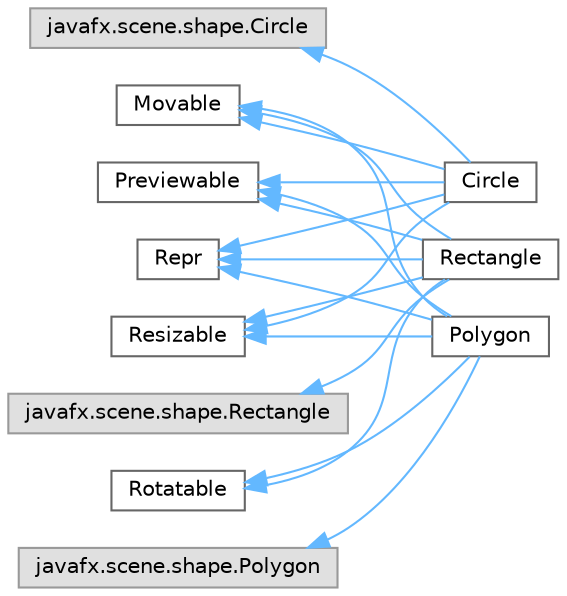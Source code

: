 digraph "Graphical Class Hierarchy"
{
 // LATEX_PDF_SIZE
  bgcolor="transparent";
  edge [fontname=Helvetica,fontsize=10,labelfontname=Helvetica,labelfontsize=10];
  node [fontname=Helvetica,fontsize=10,shape=box,height=0.2,width=0.4];
  rankdir="LR";
  Node0 [id="Node000000",label="javafx.scene.shape.Circle",height=0.2,width=0.4,color="grey60", fillcolor="#E0E0E0", style="filled",tooltip=" "];
  Node0 -> Node1 [id="edge2_Node000000_Node000001",dir="back",color="steelblue1",style="solid",tooltip=" "];
  Node1 [id="Node000001",label="Circle",height=0.2,width=0.4,color="grey40", fillcolor="white", style="filled",URL="$classCircle.html",tooltip=" "];
  Node2 [id="Node000002",label="Movable",height=0.2,width=0.4,color="grey40", fillcolor="white", style="filled",URL="$interfaceMovable.html",tooltip=" "];
  Node2 -> Node1 [id="edge3_Node000002_Node000001",dir="back",color="steelblue1",style="solid",tooltip=" "];
  Node2 -> Node3 [id="edge4_Node000002_Node000003",dir="back",color="steelblue1",style="solid",tooltip=" "];
  Node3 [id="Node000003",label="Polygon",height=0.2,width=0.4,color="grey40", fillcolor="white", style="filled",URL="$classPolygon.html",tooltip=" "];
  Node2 -> Node6 [id="edge5_Node000002_Node000006",dir="back",color="steelblue1",style="solid",tooltip=" "];
  Node6 [id="Node000006",label="Rectangle",height=0.2,width=0.4,color="grey40", fillcolor="white", style="filled",URL="$classRectangle.html",tooltip=" "];
  Node4 [id="Node000004",label="javafx.scene.shape.Polygon",height=0.2,width=0.4,color="grey60", fillcolor="#E0E0E0", style="filled",tooltip=" "];
  Node4 -> Node3 [id="edge6_Node000004_Node000003",dir="back",color="steelblue1",style="solid",tooltip=" "];
  Node5 [id="Node000005",label="Previewable",height=0.2,width=0.4,color="grey40", fillcolor="white", style="filled",URL="$interfacePreviewable.html",tooltip=" "];
  Node5 -> Node1 [id="edge7_Node000005_Node000001",dir="back",color="steelblue1",style="solid",tooltip=" "];
  Node5 -> Node3 [id="edge8_Node000005_Node000003",dir="back",color="steelblue1",style="solid",tooltip=" "];
  Node5 -> Node6 [id="edge9_Node000005_Node000006",dir="back",color="steelblue1",style="solid",tooltip=" "];
  Node7 [id="Node000007",label="javafx.scene.shape.Rectangle",height=0.2,width=0.4,color="grey60", fillcolor="#E0E0E0", style="filled",tooltip=" "];
  Node7 -> Node6 [id="edge10_Node000007_Node000006",dir="back",color="steelblue1",style="solid",tooltip=" "];
  Node8 [id="Node000008",label="Repr",height=0.2,width=0.4,color="grey40", fillcolor="white", style="filled",URL="$interfaceRepr.html",tooltip=" "];
  Node8 -> Node1 [id="edge11_Node000008_Node000001",dir="back",color="steelblue1",style="solid",tooltip=" "];
  Node8 -> Node3 [id="edge12_Node000008_Node000003",dir="back",color="steelblue1",style="solid",tooltip=" "];
  Node8 -> Node6 [id="edge13_Node000008_Node000006",dir="back",color="steelblue1",style="solid",tooltip=" "];
  Node9 [id="Node000009",label="Resizable",height=0.2,width=0.4,color="grey40", fillcolor="white", style="filled",URL="$interfaceResizable.html",tooltip=" "];
  Node9 -> Node1 [id="edge14_Node000009_Node000001",dir="back",color="steelblue1",style="solid",tooltip=" "];
  Node9 -> Node3 [id="edge15_Node000009_Node000003",dir="back",color="steelblue1",style="solid",tooltip=" "];
  Node9 -> Node6 [id="edge16_Node000009_Node000006",dir="back",color="steelblue1",style="solid",tooltip=" "];
  Node10 [id="Node000010",label="Rotatable",height=0.2,width=0.4,color="grey40", fillcolor="white", style="filled",URL="$interfaceRotatable.html",tooltip=" "];
  Node10 -> Node3 [id="edge17_Node000010_Node000003",dir="back",color="steelblue1",style="solid",tooltip=" "];
  Node10 -> Node6 [id="edge18_Node000010_Node000006",dir="back",color="steelblue1",style="solid",tooltip=" "];
}
